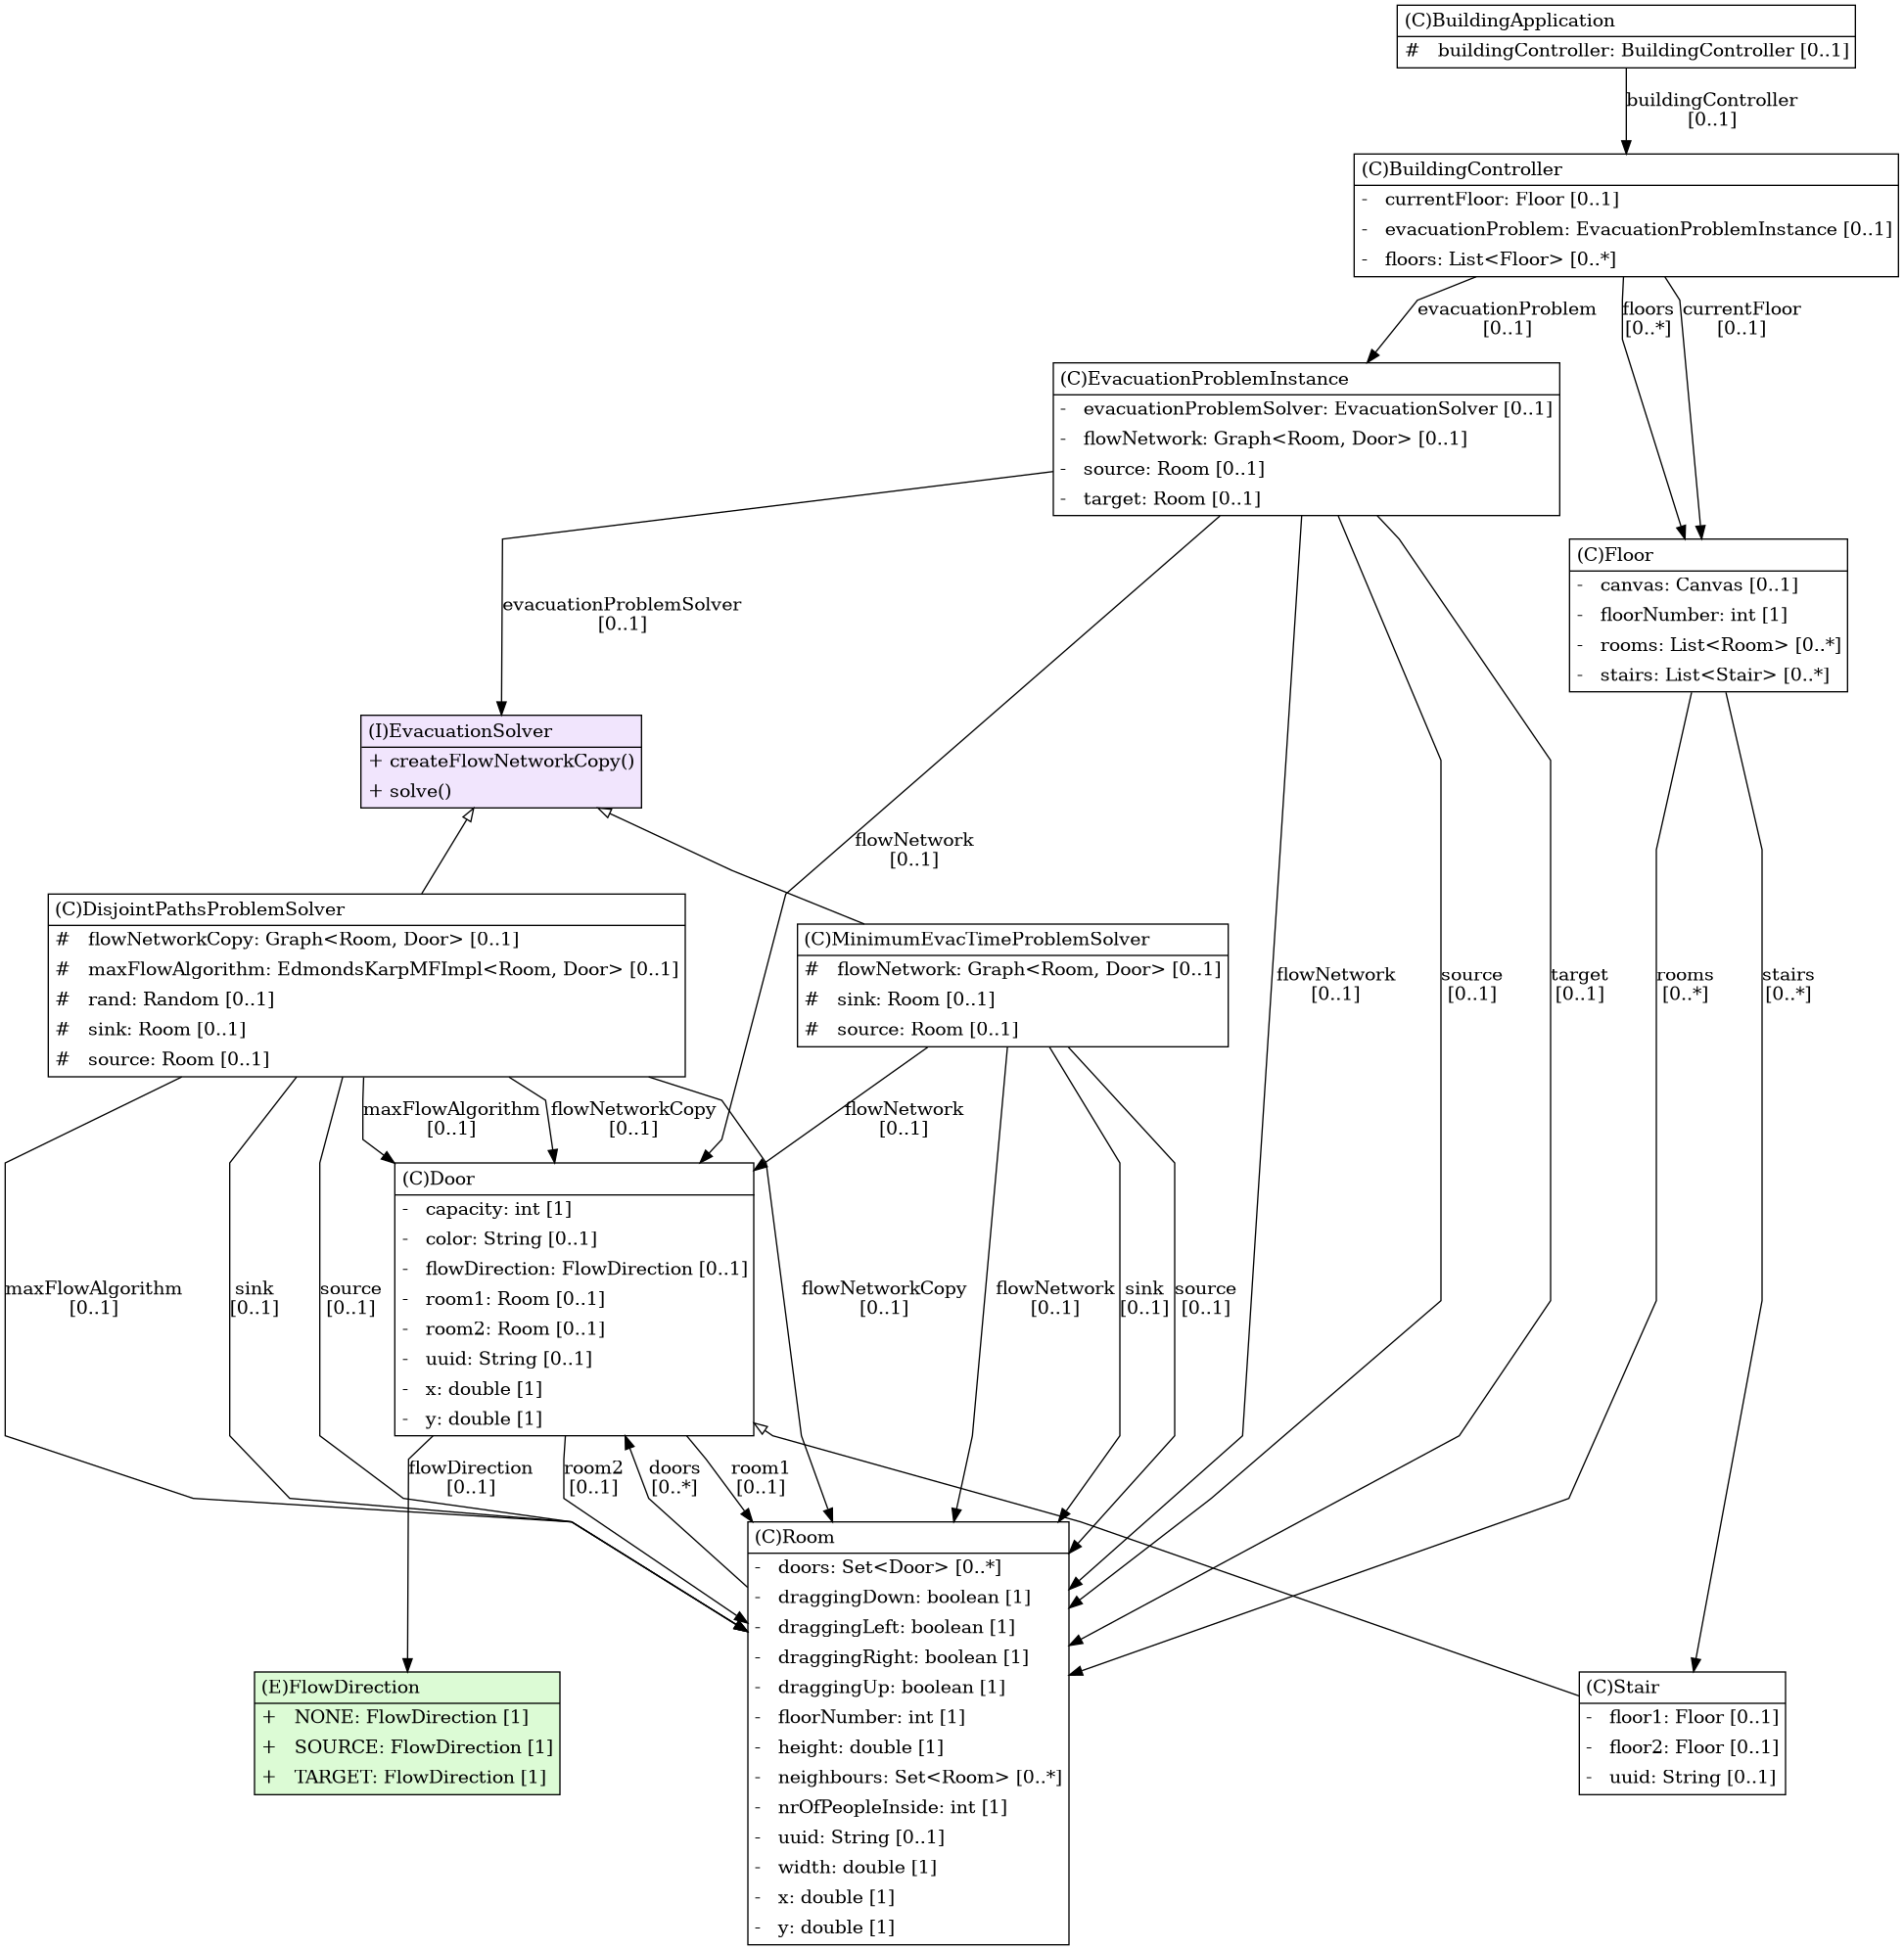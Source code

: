 @startuml

/' diagram meta data start
config=StructureConfiguration;
{
  "projectClassification": {
    "searchMode": "OpenProject", // OpenProject, AllProjects
    "includedProjects": "",
    "pathEndKeywords": "*.impl",
    "isClientPath": "",
    "isClientName": "",
    "isTestPath": "",
    "isTestName": "",
    "isMappingPath": "",
    "isMappingName": "",
    "isDataAccessPath": "",
    "isDataAccessName": "",
    "isDataStructurePath": "",
    "isDataStructureName": "",
    "isInterfaceStructuresPath": "",
    "isInterfaceStructuresName": "",
    "isEntryPointPath": "",
    "isEntryPointName": "",
    "treatFinalFieldsAsMandatory": false
  },
  "graphRestriction": {
    "classPackageExcludeFilter": "",
    "classPackageIncludeFilter": "",
    "classNameExcludeFilter": "",
    "classNameIncludeFilter": "",
    "methodNameExcludeFilter": "",
    "methodNameIncludeFilter": "",
    "removeByInheritance": "", // inheritance/annotation based filtering is done in a second step
    "removeByAnnotation": "",
    "removeByClassPackage": "", // cleanup the graph after inheritance/annotation based filtering is done
    "removeByClassName": "",
    "cutMappings": false,
    "cutEnum": false,
    "cutTests": true,
    "cutClient": true,
    "cutDataAccess": false,
    "cutInterfaceStructures": false,
    "cutDataStructures": false,
    "cutGetterAndSetter": false,
    "cutConstructors": false
  },
  "graphTraversal": {
    "forwardDepth": 7,
    "backwardDepth": 7,
    "classPackageExcludeFilter": "",
    "classPackageIncludeFilter": "",
    "classNameExcludeFilter": "",
    "classNameIncludeFilter": "",
    "methodNameExcludeFilter": "",
    "methodNameIncludeFilter": "",
    "hideMappings": false,
    "hideDataStructures": false,
    "hidePrivateMethods": true,
    "hideInterfaceCalls": false, // indirection: implementation -> interface (is hidden) -> implementation
    "onlyShowApplicationEntryPoints": false, // root node is included
    "useMethodCallsForStructureDiagram": "No" // ForwardOnly, BothDirections, No
  },
  "details": {
    "aggregation": "GroupByClass", // ByClass, GroupByClass, None
    "showClassGenericTypes": true,
    "showMethods": false,
    "showMethodParameterNames": false,
    "showMethodParameterTypes": false,
    "showMethodReturnType": false,
    "showPackageLevels": 0,
    "showDetailedClassStructure": true
  },
  "rootClass": "org.fii.buildingevacuationsimulator.BuildingApplication",
  "extensionCallbackMethod": "" // qualified.class.name#methodName - signature: public static String method(String)
}
diagram meta data end '/



digraph g {
    rankdir="TB"
    splines=polyline
    

'nodes 
BuildingApplication1355485003[
	label=<<TABLE BORDER="1" CELLBORDER="0" CELLPADDING="4" CELLSPACING="0">
<TR><TD ALIGN="LEFT" >(C)BuildingApplication</TD></TR>
<HR/>
<TR><TD ALIGN="LEFT" >#   buildingController: BuildingController [0..1]</TD></TR>
</TABLE>>
	style=filled
	margin=0
	shape=plaintext
	fillcolor="#FFFFFF"
];

BuildingController1355485003[
	label=<<TABLE BORDER="1" CELLBORDER="0" CELLPADDING="4" CELLSPACING="0">
<TR><TD ALIGN="LEFT" >(C)BuildingController</TD></TR>
<HR/>
<TR><TD ALIGN="LEFT" >-   currentFloor: Floor [0..1]</TD></TR>
<TR><TD ALIGN="LEFT" >-   evacuationProblem: EvacuationProblemInstance [0..1]</TD></TR>
<TR><TD ALIGN="LEFT" >-   floors: List&lt;Floor&gt; [0..*]</TD></TR>
</TABLE>>
	style=filled
	margin=0
	shape=plaintext
	fillcolor="#FFFFFF"
];

DisjointPathsProblemSolver1355485003[
	label=<<TABLE BORDER="1" CELLBORDER="0" CELLPADDING="4" CELLSPACING="0">
<TR><TD ALIGN="LEFT" >(C)DisjointPathsProblemSolver</TD></TR>
<HR/>
<TR><TD ALIGN="LEFT" >#   flowNetworkCopy: Graph&lt;Room, Door&gt; [0..1]</TD></TR>
<TR><TD ALIGN="LEFT" >#   maxFlowAlgorithm: EdmondsKarpMFImpl&lt;Room, Door&gt; [0..1]</TD></TR>
<TR><TD ALIGN="LEFT" >#   rand: Random [0..1]</TD></TR>
<TR><TD ALIGN="LEFT" >#   sink: Room [0..1]</TD></TR>
<TR><TD ALIGN="LEFT" >#   source: Room [0..1]</TD></TR>
</TABLE>>
	style=filled
	margin=0
	shape=plaintext
	fillcolor="#FFFFFF"
];

Door1355485003[
	label=<<TABLE BORDER="1" CELLBORDER="0" CELLPADDING="4" CELLSPACING="0">
<TR><TD ALIGN="LEFT" >(C)Door</TD></TR>
<HR/>
<TR><TD ALIGN="LEFT" >-   capacity: int [1]</TD></TR>
<TR><TD ALIGN="LEFT" >-   color: String [0..1]</TD></TR>
<TR><TD ALIGN="LEFT" >-   flowDirection: FlowDirection [0..1]</TD></TR>
<TR><TD ALIGN="LEFT" >-   room1: Room [0..1]</TD></TR>
<TR><TD ALIGN="LEFT" >-   room2: Room [0..1]</TD></TR>
<TR><TD ALIGN="LEFT" >-   uuid: String [0..1]</TD></TR>
<TR><TD ALIGN="LEFT" >-   x: double [1]</TD></TR>
<TR><TD ALIGN="LEFT" >-   y: double [1]</TD></TR>
</TABLE>>
	style=filled
	margin=0
	shape=plaintext
	fillcolor="#FFFFFF"
];

EvacuationProblemInstance1355485003[
	label=<<TABLE BORDER="1" CELLBORDER="0" CELLPADDING="4" CELLSPACING="0">
<TR><TD ALIGN="LEFT" >(C)EvacuationProblemInstance</TD></TR>
<HR/>
<TR><TD ALIGN="LEFT" >-   evacuationProblemSolver: EvacuationSolver [0..1]</TD></TR>
<TR><TD ALIGN="LEFT" >-   flowNetwork: Graph&lt;Room, Door&gt; [0..1]</TD></TR>
<TR><TD ALIGN="LEFT" >-   source: Room [0..1]</TD></TR>
<TR><TD ALIGN="LEFT" >-   target: Room [0..1]</TD></TR>
</TABLE>>
	style=filled
	margin=0
	shape=plaintext
	fillcolor="#FFFFFF"
];

EvacuationSolver1355485003[
	label=<<TABLE BORDER="1" CELLBORDER="0" CELLPADDING="4" CELLSPACING="0">
<TR><TD ALIGN="LEFT" >(I)EvacuationSolver</TD></TR>
<HR/>
<TR><TD ALIGN="LEFT" >+ createFlowNetworkCopy()</TD></TR>
<TR><TD ALIGN="LEFT" >+ solve()</TD></TR>
</TABLE>>
	style=filled
	margin=0
	shape=plaintext
	fillcolor="#F1E5FD"
];

Floor1355485003[
	label=<<TABLE BORDER="1" CELLBORDER="0" CELLPADDING="4" CELLSPACING="0">
<TR><TD ALIGN="LEFT" >(C)Floor</TD></TR>
<HR/>
<TR><TD ALIGN="LEFT" >-   canvas: Canvas [0..1]</TD></TR>
<TR><TD ALIGN="LEFT" >-   floorNumber: int [1]</TD></TR>
<TR><TD ALIGN="LEFT" >-   rooms: List&lt;Room&gt; [0..*]</TD></TR>
<TR><TD ALIGN="LEFT" >-   stairs: List&lt;Stair&gt; [0..*]</TD></TR>
</TABLE>>
	style=filled
	margin=0
	shape=plaintext
	fillcolor="#FFFFFF"
];

FlowDirection1355485003[
	label=<<TABLE BORDER="1" CELLBORDER="0" CELLPADDING="4" CELLSPACING="0">
<TR><TD ALIGN="LEFT" >(E)FlowDirection</TD></TR>
<HR/>
<TR><TD ALIGN="LEFT" >+   NONE: FlowDirection [1]</TD></TR>
<TR><TD ALIGN="LEFT" >+   SOURCE: FlowDirection [1]</TD></TR>
<TR><TD ALIGN="LEFT" >+   TARGET: FlowDirection [1]</TD></TR>
</TABLE>>
	style=filled
	margin=0
	shape=plaintext
	fillcolor="#DCFBD5"
];

MinimumEvacTimeProblemSolver1355485003[
	label=<<TABLE BORDER="1" CELLBORDER="0" CELLPADDING="4" CELLSPACING="0">
<TR><TD ALIGN="LEFT" >(C)MinimumEvacTimeProblemSolver</TD></TR>
<HR/>
<TR><TD ALIGN="LEFT" >#   flowNetwork: Graph&lt;Room, Door&gt; [0..1]</TD></TR>
<TR><TD ALIGN="LEFT" >#   sink: Room [0..1]</TD></TR>
<TR><TD ALIGN="LEFT" >#   source: Room [0..1]</TD></TR>
</TABLE>>
	style=filled
	margin=0
	shape=plaintext
	fillcolor="#FFFFFF"
];

Room1355485003[
	label=<<TABLE BORDER="1" CELLBORDER="0" CELLPADDING="4" CELLSPACING="0">
<TR><TD ALIGN="LEFT" >(C)Room</TD></TR>
<HR/>
<TR><TD ALIGN="LEFT" >-   doors: Set&lt;Door&gt; [0..*]</TD></TR>
<TR><TD ALIGN="LEFT" >-   draggingDown: boolean [1]</TD></TR>
<TR><TD ALIGN="LEFT" >-   draggingLeft: boolean [1]</TD></TR>
<TR><TD ALIGN="LEFT" >-   draggingRight: boolean [1]</TD></TR>
<TR><TD ALIGN="LEFT" >-   draggingUp: boolean [1]</TD></TR>
<TR><TD ALIGN="LEFT" >-   floorNumber: int [1]</TD></TR>
<TR><TD ALIGN="LEFT" >-   height: double [1]</TD></TR>
<TR><TD ALIGN="LEFT" >-   neighbours: Set&lt;Room&gt; [0..*]</TD></TR>
<TR><TD ALIGN="LEFT" >-   nrOfPeopleInside: int [1]</TD></TR>
<TR><TD ALIGN="LEFT" >-   uuid: String [0..1]</TD></TR>
<TR><TD ALIGN="LEFT" >-   width: double [1]</TD></TR>
<TR><TD ALIGN="LEFT" >-   x: double [1]</TD></TR>
<TR><TD ALIGN="LEFT" >-   y: double [1]</TD></TR>
</TABLE>>
	style=filled
	margin=0
	shape=plaintext
	fillcolor="#FFFFFF"
];

Stair1355485003[
	label=<<TABLE BORDER="1" CELLBORDER="0" CELLPADDING="4" CELLSPACING="0">
<TR><TD ALIGN="LEFT" >(C)Stair</TD></TR>
<HR/>
<TR><TD ALIGN="LEFT" >-   floor1: Floor [0..1]</TD></TR>
<TR><TD ALIGN="LEFT" >-   floor2: Floor [0..1]</TD></TR>
<TR><TD ALIGN="LEFT" >-   uuid: String [0..1]</TD></TR>
</TABLE>>
	style=filled
	margin=0
	shape=plaintext
	fillcolor="#FFFFFF"
];

'edges    
BuildingApplication1355485003 -> BuildingController1355485003[label="buildingController
[0..1]"];
BuildingController1355485003 -> EvacuationProblemInstance1355485003[label="evacuationProblem
[0..1]"];
BuildingController1355485003 -> Floor1355485003[label="currentFloor
[0..1]"];
BuildingController1355485003 -> Floor1355485003[label="floors
[0..*]"];
DisjointPathsProblemSolver1355485003 -> Door1355485003[label="flowNetworkCopy
[0..1]"];
DisjointPathsProblemSolver1355485003 -> Door1355485003[label="maxFlowAlgorithm
[0..1]"];
DisjointPathsProblemSolver1355485003 -> Room1355485003[label="flowNetworkCopy
[0..1]"];
DisjointPathsProblemSolver1355485003 -> Room1355485003[label="maxFlowAlgorithm
[0..1]"];
DisjointPathsProblemSolver1355485003 -> Room1355485003[label="sink
[0..1]"];
DisjointPathsProblemSolver1355485003 -> Room1355485003[label="source
[0..1]"];
Door1355485003 -> FlowDirection1355485003[label="flowDirection
[0..1]"];
Door1355485003 -> Room1355485003[label="room1
[0..1]"];
Door1355485003 -> Room1355485003[label="room2
[0..1]"];
Door1355485003 -> Stair1355485003[arrowhead=none, arrowtail=empty, dir=both];
EvacuationProblemInstance1355485003 -> Door1355485003[label="flowNetwork
[0..1]"];
EvacuationProblemInstance1355485003 -> EvacuationSolver1355485003[label="evacuationProblemSolver
[0..1]"];
EvacuationProblemInstance1355485003 -> Room1355485003[label="flowNetwork
[0..1]"];
EvacuationProblemInstance1355485003 -> Room1355485003[label="source
[0..1]"];
EvacuationProblemInstance1355485003 -> Room1355485003[label="target
[0..1]"];
EvacuationSolver1355485003 -> DisjointPathsProblemSolver1355485003[arrowhead=none, arrowtail=empty, dir=both];
EvacuationSolver1355485003 -> MinimumEvacTimeProblemSolver1355485003[arrowhead=none, arrowtail=empty, dir=both];
Floor1355485003 -> Room1355485003[label="rooms
[0..*]"];
Floor1355485003 -> Stair1355485003[label="stairs
[0..*]"];
MinimumEvacTimeProblemSolver1355485003 -> Door1355485003[label="flowNetwork
[0..1]"];
MinimumEvacTimeProblemSolver1355485003 -> Room1355485003[label="flowNetwork
[0..1]"];
MinimumEvacTimeProblemSolver1355485003 -> Room1355485003[label="sink
[0..1]"];
MinimumEvacTimeProblemSolver1355485003 -> Room1355485003[label="source
[0..1]"];
Room1355485003 -> Door1355485003[label="doors
[0..*]"];
    
}
@enduml